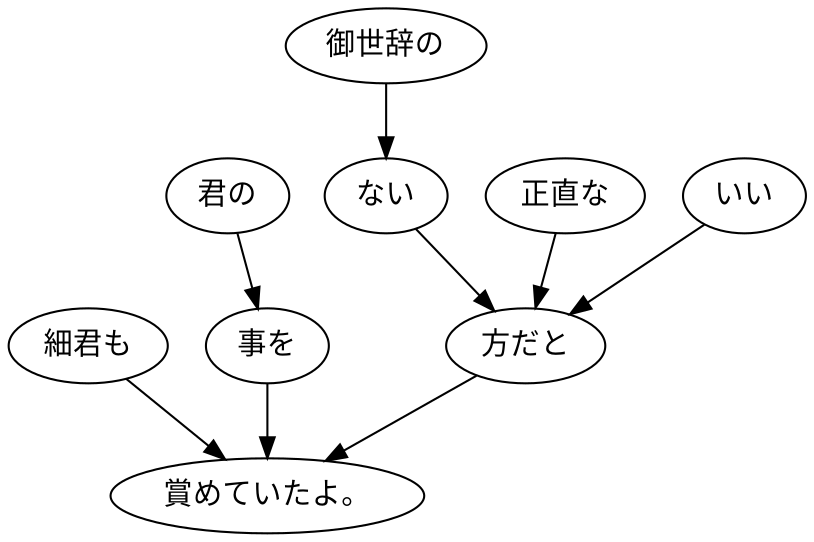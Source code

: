 digraph graph2431 {
	node0 [label="細君も"];
	node1 [label="君の"];
	node2 [label="事を"];
	node3 [label="御世辞の"];
	node4 [label="ない"];
	node5 [label="正直な"];
	node6 [label="いい"];
	node7 [label="方だと"];
	node8 [label="賞めていたよ。"];
	node0 -> node8;
	node1 -> node2;
	node2 -> node8;
	node3 -> node4;
	node4 -> node7;
	node5 -> node7;
	node6 -> node7;
	node7 -> node8;
}
